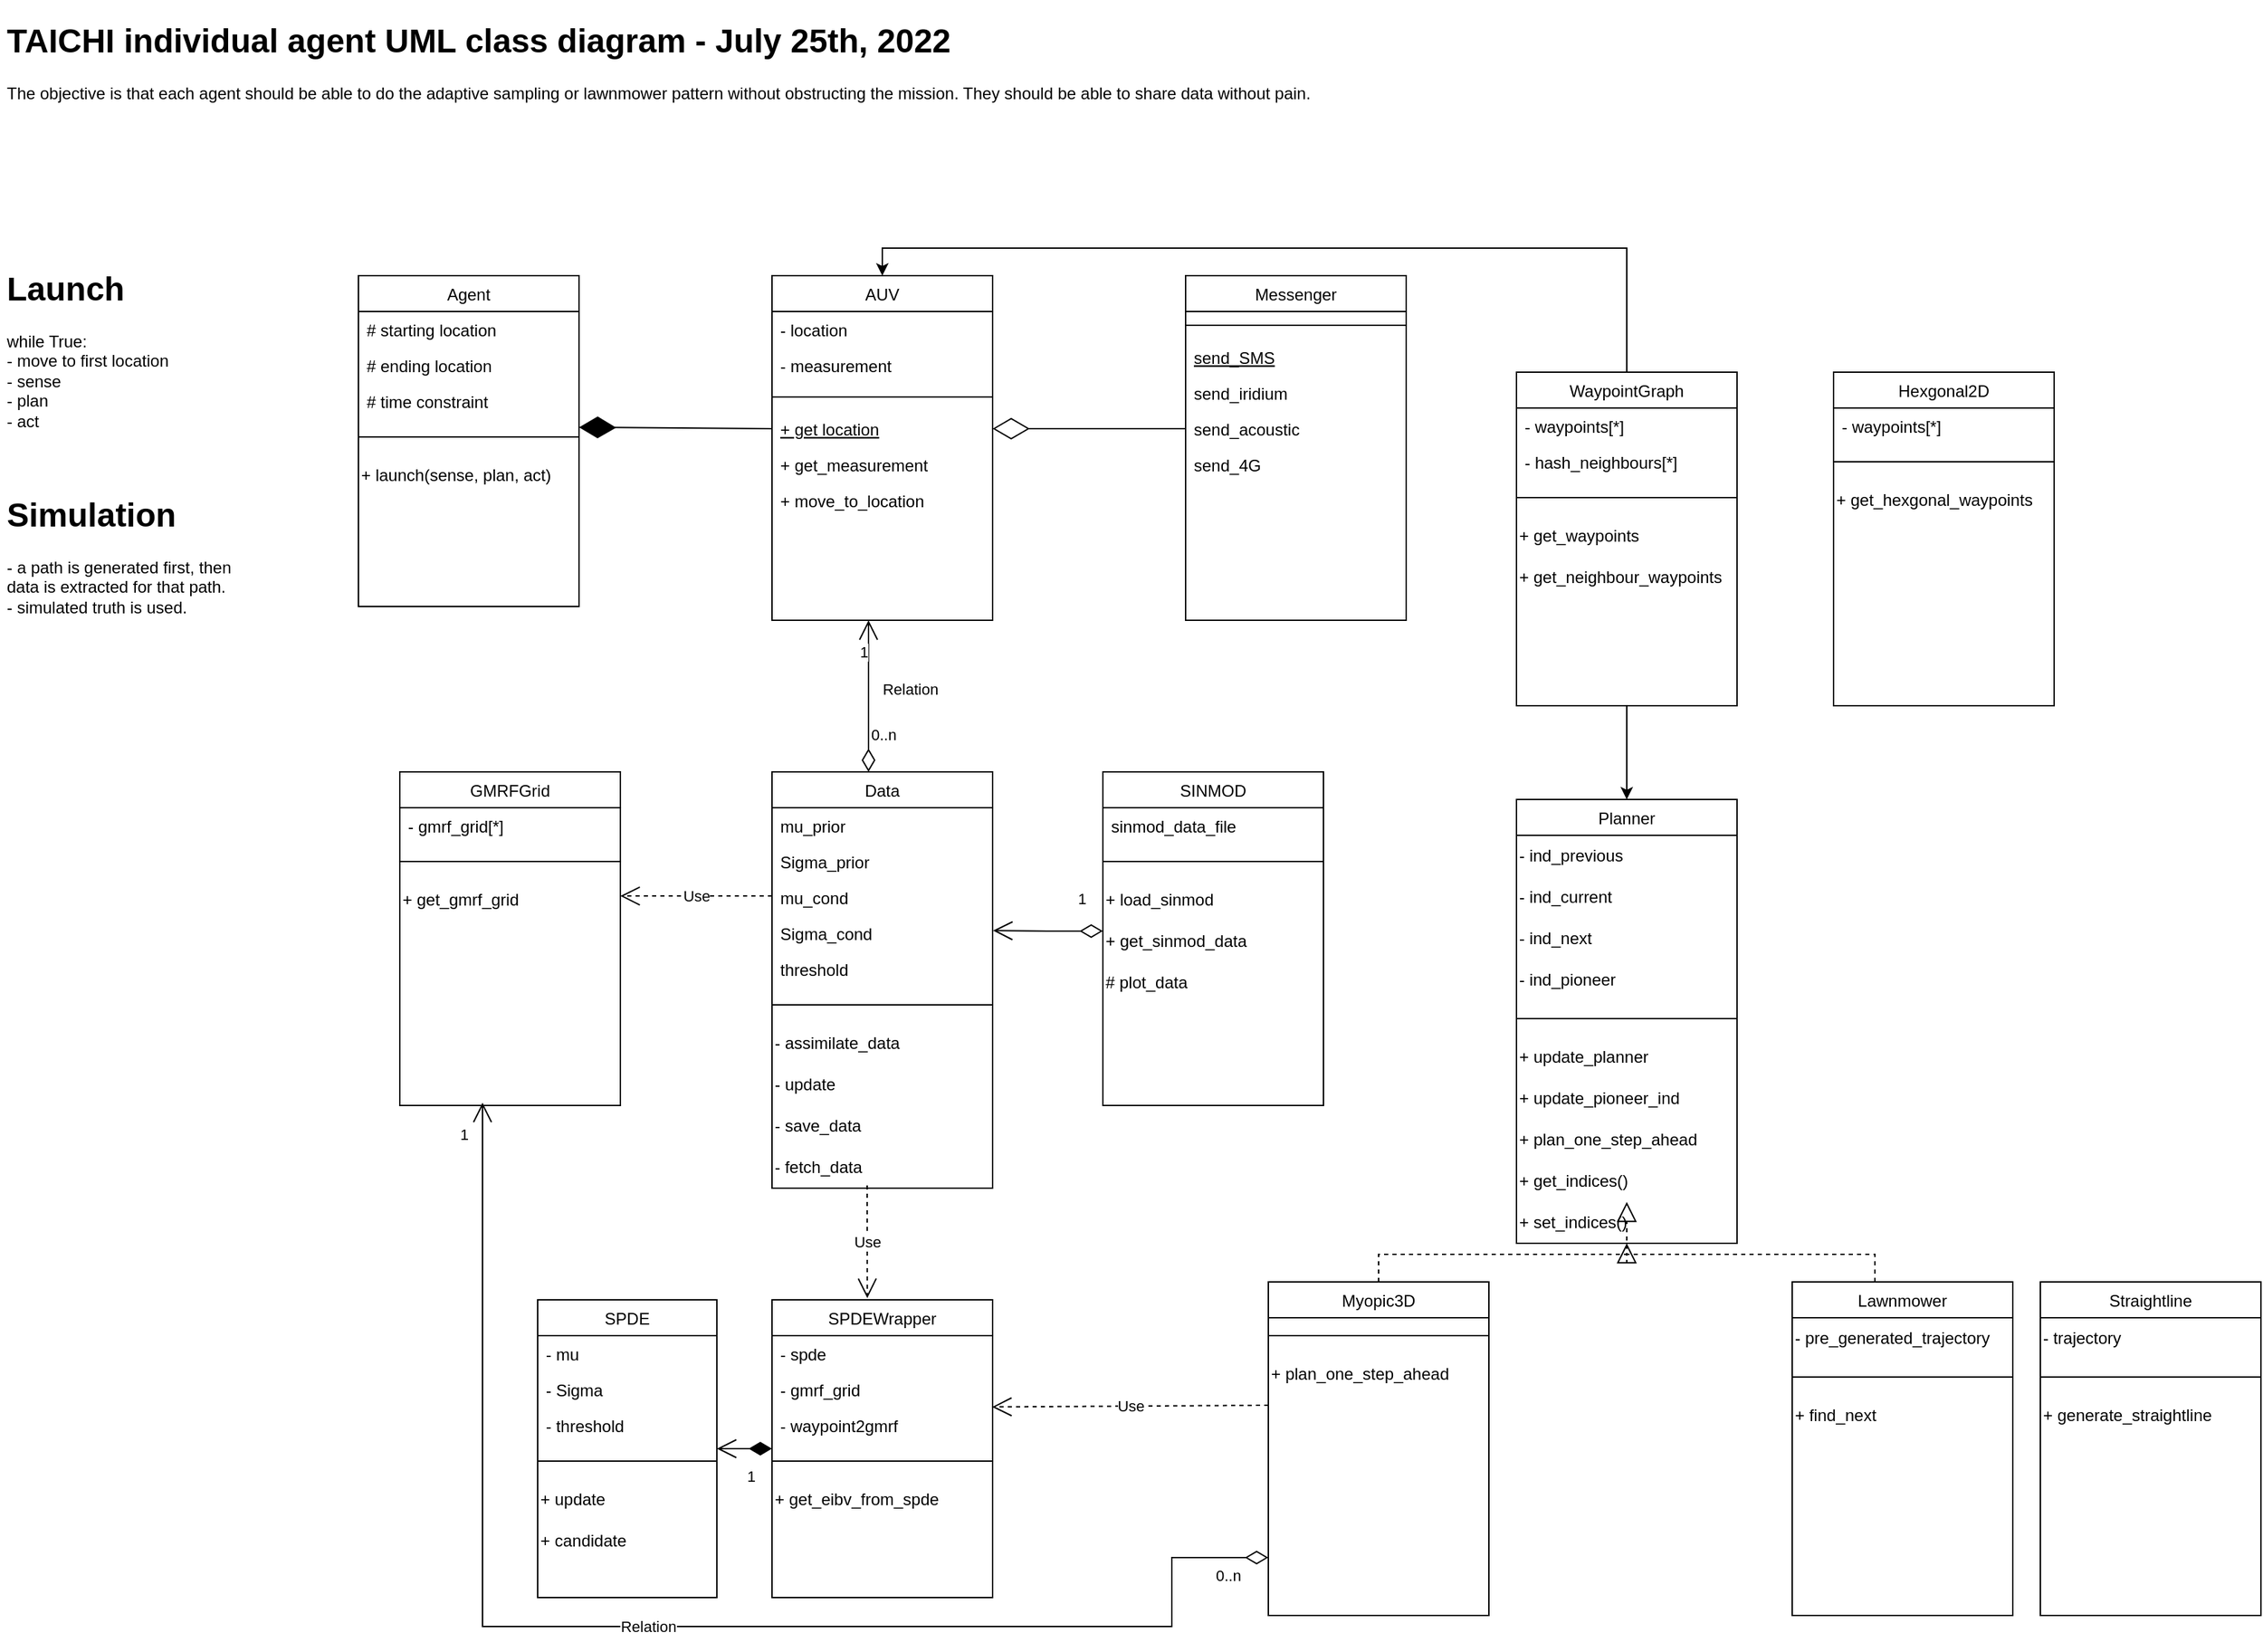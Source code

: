 <mxfile version="19.0.3" type="device"><diagram id="C5RBs43oDa-KdzZeNtuy" name="Page-1"><mxGraphModel dx="1666" dy="852" grid="1" gridSize="10" guides="1" tooltips="1" connect="1" arrows="1" fold="1" page="1" pageScale="1" pageWidth="4681" pageHeight="3300" math="0" shadow="0"><root><mxCell id="WIyWlLk6GJQsqaUBKTNV-0"/><mxCell id="WIyWlLk6GJQsqaUBKTNV-1" parent="WIyWlLk6GJQsqaUBKTNV-0"/><mxCell id="u6cWLPm3TQ6t4aNCsoLh-6" value="Agent" style="swimlane;fontStyle=0;align=center;verticalAlign=top;childLayout=stackLayout;horizontal=1;startSize=26;horizontalStack=0;resizeParent=1;resizeLast=0;collapsible=1;marginBottom=0;rounded=0;shadow=0;strokeWidth=1;" parent="WIyWlLk6GJQsqaUBKTNV-1" vertex="1"><mxGeometry x="350" y="490" width="160" height="240" as="geometry"><mxRectangle x="130" y="380" width="160" height="26" as="alternateBounds"/></mxGeometry></mxCell><mxCell id="u6cWLPm3TQ6t4aNCsoLh-7" value="# starting location" style="text;align=left;verticalAlign=top;spacingLeft=4;spacingRight=4;overflow=hidden;rotatable=0;points=[[0,0.5],[1,0.5]];portConstraint=eastwest;" parent="u6cWLPm3TQ6t4aNCsoLh-6" vertex="1"><mxGeometry y="26" width="160" height="26" as="geometry"/></mxCell><mxCell id="u6cWLPm3TQ6t4aNCsoLh-8" value="# ending location" style="text;align=left;verticalAlign=top;spacingLeft=4;spacingRight=4;overflow=hidden;rotatable=0;points=[[0,0.5],[1,0.5]];portConstraint=eastwest;rounded=0;shadow=0;html=0;" parent="u6cWLPm3TQ6t4aNCsoLh-6" vertex="1"><mxGeometry y="52" width="160" height="26" as="geometry"/></mxCell><mxCell id="u6cWLPm3TQ6t4aNCsoLh-19" value="# time constraint" style="text;align=left;verticalAlign=top;spacingLeft=4;spacingRight=4;overflow=hidden;rotatable=0;points=[[0,0.5],[1,0.5]];portConstraint=eastwest;rounded=0;shadow=0;html=0;" parent="u6cWLPm3TQ6t4aNCsoLh-6" vertex="1"><mxGeometry y="78" width="160" height="26" as="geometry"/></mxCell><mxCell id="u6cWLPm3TQ6t4aNCsoLh-9" value="" style="line;html=1;strokeWidth=1;align=left;verticalAlign=middle;spacingTop=-1;spacingLeft=3;spacingRight=3;rotatable=0;labelPosition=right;points=[];portConstraint=eastwest;" parent="u6cWLPm3TQ6t4aNCsoLh-6" vertex="1"><mxGeometry y="104" width="160" height="26" as="geometry"/></mxCell><mxCell id="u6cWLPm3TQ6t4aNCsoLh-21" value="+ launch(sense, plan, act)" style="text;html=1;strokeColor=none;fillColor=none;align=left;verticalAlign=middle;whiteSpace=wrap;rounded=0;" parent="u6cWLPm3TQ6t4aNCsoLh-6" vertex="1"><mxGeometry y="130" width="160" height="30" as="geometry"/></mxCell><mxCell id="u6cWLPm3TQ6t4aNCsoLh-12" value="AUV" style="swimlane;fontStyle=0;align=center;verticalAlign=top;childLayout=stackLayout;horizontal=1;startSize=26;horizontalStack=0;resizeParent=1;resizeLast=0;collapsible=1;marginBottom=0;rounded=0;shadow=0;strokeWidth=1;" parent="WIyWlLk6GJQsqaUBKTNV-1" vertex="1"><mxGeometry x="650" y="490" width="160" height="250" as="geometry"><mxRectangle x="130" y="380" width="160" height="26" as="alternateBounds"/></mxGeometry></mxCell><mxCell id="u6cWLPm3TQ6t4aNCsoLh-13" value="- location" style="text;align=left;verticalAlign=top;spacingLeft=4;spacingRight=4;overflow=hidden;rotatable=0;points=[[0,0.5],[1,0.5]];portConstraint=eastwest;" parent="u6cWLPm3TQ6t4aNCsoLh-12" vertex="1"><mxGeometry y="26" width="160" height="26" as="geometry"/></mxCell><mxCell id="u6cWLPm3TQ6t4aNCsoLh-23" value="- measurement" style="text;align=left;verticalAlign=top;spacingLeft=4;spacingRight=4;overflow=hidden;rotatable=0;points=[[0,0.5],[1,0.5]];portConstraint=eastwest;" parent="u6cWLPm3TQ6t4aNCsoLh-12" vertex="1"><mxGeometry y="52" width="160" height="26" as="geometry"/></mxCell><mxCell id="u6cWLPm3TQ6t4aNCsoLh-15" value="" style="line;html=1;strokeWidth=1;align=left;verticalAlign=middle;spacingTop=-1;spacingLeft=3;spacingRight=3;rotatable=0;labelPosition=right;points=[];portConstraint=eastwest;" parent="u6cWLPm3TQ6t4aNCsoLh-12" vertex="1"><mxGeometry y="78" width="160" height="20" as="geometry"/></mxCell><mxCell id="u6cWLPm3TQ6t4aNCsoLh-16" value="+ get location" style="text;align=left;verticalAlign=top;spacingLeft=4;spacingRight=4;overflow=hidden;rotatable=0;points=[[0,0.5],[1,0.5]];portConstraint=eastwest;fontStyle=4" parent="u6cWLPm3TQ6t4aNCsoLh-12" vertex="1"><mxGeometry y="98" width="160" height="26" as="geometry"/></mxCell><mxCell id="u6cWLPm3TQ6t4aNCsoLh-17" value="+ get_measurement" style="text;align=left;verticalAlign=top;spacingLeft=4;spacingRight=4;overflow=hidden;rotatable=0;points=[[0,0.5],[1,0.5]];portConstraint=eastwest;" parent="u6cWLPm3TQ6t4aNCsoLh-12" vertex="1"><mxGeometry y="124" width="160" height="26" as="geometry"/></mxCell><mxCell id="u6cWLPm3TQ6t4aNCsoLh-25" value="+ move_to_location" style="text;align=left;verticalAlign=top;spacingLeft=4;spacingRight=4;overflow=hidden;rotatable=0;points=[[0,0.5],[1,0.5]];portConstraint=eastwest;" parent="u6cWLPm3TQ6t4aNCsoLh-12" vertex="1"><mxGeometry y="150" width="160" height="26" as="geometry"/></mxCell><mxCell id="u6cWLPm3TQ6t4aNCsoLh-27" value="" style="endArrow=diamondThin;endFill=1;endSize=24;html=1;rounded=0;exitX=0;exitY=0.5;exitDx=0;exitDy=0;" parent="WIyWlLk6GJQsqaUBKTNV-1" source="u6cWLPm3TQ6t4aNCsoLh-16" edge="1"><mxGeometry width="160" relative="1" as="geometry"><mxPoint x="600" y="520" as="sourcePoint"/><mxPoint x="510" y="600" as="targetPoint"/></mxGeometry></mxCell><mxCell id="u6cWLPm3TQ6t4aNCsoLh-28" value="Messenger" style="swimlane;fontStyle=0;align=center;verticalAlign=top;childLayout=stackLayout;horizontal=1;startSize=26;horizontalStack=0;resizeParent=1;resizeLast=0;collapsible=1;marginBottom=0;rounded=0;shadow=0;strokeWidth=1;" parent="WIyWlLk6GJQsqaUBKTNV-1" vertex="1"><mxGeometry x="950" y="490" width="160" height="250" as="geometry"><mxRectangle x="130" y="380" width="160" height="26" as="alternateBounds"/></mxGeometry></mxCell><mxCell id="u6cWLPm3TQ6t4aNCsoLh-31" value="" style="line;html=1;strokeWidth=1;align=left;verticalAlign=middle;spacingTop=-1;spacingLeft=3;spacingRight=3;rotatable=0;labelPosition=right;points=[];portConstraint=eastwest;" parent="u6cWLPm3TQ6t4aNCsoLh-28" vertex="1"><mxGeometry y="26" width="160" height="20" as="geometry"/></mxCell><mxCell id="u6cWLPm3TQ6t4aNCsoLh-32" value="send_SMS" style="text;align=left;verticalAlign=top;spacingLeft=4;spacingRight=4;overflow=hidden;rotatable=0;points=[[0,0.5],[1,0.5]];portConstraint=eastwest;fontStyle=4" parent="u6cWLPm3TQ6t4aNCsoLh-28" vertex="1"><mxGeometry y="46" width="160" height="26" as="geometry"/></mxCell><mxCell id="u6cWLPm3TQ6t4aNCsoLh-33" value="send_iridium" style="text;align=left;verticalAlign=top;spacingLeft=4;spacingRight=4;overflow=hidden;rotatable=0;points=[[0,0.5],[1,0.5]];portConstraint=eastwest;" parent="u6cWLPm3TQ6t4aNCsoLh-28" vertex="1"><mxGeometry y="72" width="160" height="26" as="geometry"/></mxCell><mxCell id="u6cWLPm3TQ6t4aNCsoLh-34" value="send_acoustic" style="text;align=left;verticalAlign=top;spacingLeft=4;spacingRight=4;overflow=hidden;rotatable=0;points=[[0,0.5],[1,0.5]];portConstraint=eastwest;" parent="u6cWLPm3TQ6t4aNCsoLh-28" vertex="1"><mxGeometry y="98" width="160" height="26" as="geometry"/></mxCell><mxCell id="u6cWLPm3TQ6t4aNCsoLh-35" value="send_4G" style="text;align=left;verticalAlign=top;spacingLeft=4;spacingRight=4;overflow=hidden;rotatable=0;points=[[0,0.5],[1,0.5]];portConstraint=eastwest;" parent="u6cWLPm3TQ6t4aNCsoLh-28" vertex="1"><mxGeometry y="124" width="160" height="26" as="geometry"/></mxCell><mxCell id="u6cWLPm3TQ6t4aNCsoLh-36" value="" style="endArrow=diamondThin;endFill=0;endSize=24;html=1;rounded=0;exitX=0;exitY=0.5;exitDx=0;exitDy=0;entryX=1;entryY=0.5;entryDx=0;entryDy=0;" parent="WIyWlLk6GJQsqaUBKTNV-1" source="u6cWLPm3TQ6t4aNCsoLh-34" target="u6cWLPm3TQ6t4aNCsoLh-16" edge="1"><mxGeometry width="160" relative="1" as="geometry"><mxPoint x="760" y="440" as="sourcePoint"/><mxPoint x="920" y="440" as="targetPoint"/></mxGeometry></mxCell><mxCell id="u6cWLPm3TQ6t4aNCsoLh-37" value="Data" style="swimlane;fontStyle=0;align=center;verticalAlign=top;childLayout=stackLayout;horizontal=1;startSize=26;horizontalStack=0;resizeParent=1;resizeLast=0;collapsible=1;marginBottom=0;rounded=0;shadow=0;strokeWidth=1;" parent="WIyWlLk6GJQsqaUBKTNV-1" vertex="1"><mxGeometry x="650" y="850" width="160" height="302" as="geometry"><mxRectangle x="130" y="380" width="160" height="26" as="alternateBounds"/></mxGeometry></mxCell><mxCell id="u6cWLPm3TQ6t4aNCsoLh-40" value="mu_prior" style="text;align=left;verticalAlign=top;spacingLeft=4;spacingRight=4;overflow=hidden;rotatable=0;points=[[0,0.5],[1,0.5]];portConstraint=eastwest;rounded=0;shadow=0;html=0;" parent="u6cWLPm3TQ6t4aNCsoLh-37" vertex="1"><mxGeometry y="26" width="160" height="26" as="geometry"/></mxCell><mxCell id="lE3qkzFHBeCoeJft3JCm-26" value="Sigma_prior" style="text;align=left;verticalAlign=top;spacingLeft=4;spacingRight=4;overflow=hidden;rotatable=0;points=[[0,0.5],[1,0.5]];portConstraint=eastwest;rounded=0;shadow=0;html=0;" parent="u6cWLPm3TQ6t4aNCsoLh-37" vertex="1"><mxGeometry y="52" width="160" height="26" as="geometry"/></mxCell><mxCell id="lE3qkzFHBeCoeJft3JCm-28" value="mu_cond" style="text;align=left;verticalAlign=top;spacingLeft=4;spacingRight=4;overflow=hidden;rotatable=0;points=[[0,0.5],[1,0.5]];portConstraint=eastwest;rounded=0;shadow=0;html=0;" parent="u6cWLPm3TQ6t4aNCsoLh-37" vertex="1"><mxGeometry y="78" width="160" height="26" as="geometry"/></mxCell><mxCell id="lE3qkzFHBeCoeJft3JCm-29" value="Sigma_cond" style="text;align=left;verticalAlign=top;spacingLeft=4;spacingRight=4;overflow=hidden;rotatable=0;points=[[0,0.5],[1,0.5]];portConstraint=eastwest;rounded=0;shadow=0;html=0;" parent="u6cWLPm3TQ6t4aNCsoLh-37" vertex="1"><mxGeometry y="104" width="160" height="26" as="geometry"/></mxCell><mxCell id="lE3qkzFHBeCoeJft3JCm-30" value="threshold" style="text;align=left;verticalAlign=top;spacingLeft=4;spacingRight=4;overflow=hidden;rotatable=0;points=[[0,0.5],[1,0.5]];portConstraint=eastwest;rounded=0;shadow=0;html=0;" parent="u6cWLPm3TQ6t4aNCsoLh-37" vertex="1"><mxGeometry y="130" width="160" height="26" as="geometry"/></mxCell><mxCell id="u6cWLPm3TQ6t4aNCsoLh-41" value="" style="line;html=1;strokeWidth=1;align=left;verticalAlign=middle;spacingTop=-1;spacingLeft=3;spacingRight=3;rotatable=0;labelPosition=right;points=[];portConstraint=eastwest;" parent="u6cWLPm3TQ6t4aNCsoLh-37" vertex="1"><mxGeometry y="156" width="160" height="26" as="geometry"/></mxCell><mxCell id="u6cWLPm3TQ6t4aNCsoLh-42" value="- assimilate_data" style="text;html=1;strokeColor=none;fillColor=none;align=left;verticalAlign=middle;whiteSpace=wrap;rounded=0;" parent="u6cWLPm3TQ6t4aNCsoLh-37" vertex="1"><mxGeometry y="182" width="160" height="30" as="geometry"/></mxCell><mxCell id="u6cWLPm3TQ6t4aNCsoLh-44" value="- update" style="text;html=1;strokeColor=none;fillColor=none;align=left;verticalAlign=middle;whiteSpace=wrap;rounded=0;" parent="u6cWLPm3TQ6t4aNCsoLh-37" vertex="1"><mxGeometry y="212" width="160" height="30" as="geometry"/></mxCell><mxCell id="VZr2xBQ3GOZntAXpBl4n-0" value="- save_data" style="text;html=1;strokeColor=none;fillColor=none;align=left;verticalAlign=middle;whiteSpace=wrap;rounded=0;" vertex="1" parent="u6cWLPm3TQ6t4aNCsoLh-37"><mxGeometry y="242" width="160" height="30" as="geometry"/></mxCell><mxCell id="VZr2xBQ3GOZntAXpBl4n-1" value="- fetch_data" style="text;html=1;strokeColor=none;fillColor=none;align=left;verticalAlign=middle;whiteSpace=wrap;rounded=0;" vertex="1" parent="u6cWLPm3TQ6t4aNCsoLh-37"><mxGeometry y="272" width="160" height="30" as="geometry"/></mxCell><mxCell id="u6cWLPm3TQ6t4aNCsoLh-53" value="Myopic3D" style="swimlane;fontStyle=0;align=center;verticalAlign=top;childLayout=stackLayout;horizontal=1;startSize=26;horizontalStack=0;resizeParent=1;resizeLast=0;collapsible=1;marginBottom=0;rounded=0;shadow=0;strokeWidth=1;" parent="WIyWlLk6GJQsqaUBKTNV-1" vertex="1"><mxGeometry x="1010" y="1220" width="160" height="242" as="geometry"><mxRectangle x="130" y="380" width="160" height="26" as="alternateBounds"/></mxGeometry></mxCell><mxCell id="u6cWLPm3TQ6t4aNCsoLh-57" value="" style="line;html=1;strokeWidth=1;align=left;verticalAlign=middle;spacingTop=-1;spacingLeft=3;spacingRight=3;rotatable=0;labelPosition=right;points=[];portConstraint=eastwest;" parent="u6cWLPm3TQ6t4aNCsoLh-53" vertex="1"><mxGeometry y="26" width="160" height="26" as="geometry"/></mxCell><mxCell id="u6cWLPm3TQ6t4aNCsoLh-59" value="+ plan_one_step_ahead" style="text;html=1;strokeColor=none;fillColor=none;align=left;verticalAlign=middle;whiteSpace=wrap;rounded=0;" parent="u6cWLPm3TQ6t4aNCsoLh-53" vertex="1"><mxGeometry y="52" width="160" height="30" as="geometry"/></mxCell><mxCell id="u6cWLPm3TQ6t4aNCsoLh-63" value="SINMOD" style="swimlane;fontStyle=0;align=center;verticalAlign=top;childLayout=stackLayout;horizontal=1;startSize=26;horizontalStack=0;resizeParent=1;resizeLast=0;collapsible=1;marginBottom=0;rounded=0;shadow=0;strokeWidth=1;" parent="WIyWlLk6GJQsqaUBKTNV-1" vertex="1"><mxGeometry x="890" y="850" width="160" height="242" as="geometry"><mxRectangle x="130" y="380" width="160" height="26" as="alternateBounds"/></mxGeometry></mxCell><mxCell id="u6cWLPm3TQ6t4aNCsoLh-64" value="sinmod_data_file" style="text;align=left;verticalAlign=top;spacingLeft=4;spacingRight=4;overflow=hidden;rotatable=0;points=[[0,0.5],[1,0.5]];portConstraint=eastwest;rounded=0;shadow=0;html=0;" parent="u6cWLPm3TQ6t4aNCsoLh-63" vertex="1"><mxGeometry y="26" width="160" height="26" as="geometry"/></mxCell><mxCell id="u6cWLPm3TQ6t4aNCsoLh-67" value="" style="line;html=1;strokeWidth=1;align=left;verticalAlign=middle;spacingTop=-1;spacingLeft=3;spacingRight=3;rotatable=0;labelPosition=right;points=[];portConstraint=eastwest;" parent="u6cWLPm3TQ6t4aNCsoLh-63" vertex="1"><mxGeometry y="52" width="160" height="26" as="geometry"/></mxCell><mxCell id="u6cWLPm3TQ6t4aNCsoLh-68" value="+ load_sinmod" style="text;html=1;strokeColor=none;fillColor=none;align=left;verticalAlign=middle;whiteSpace=wrap;rounded=0;" parent="u6cWLPm3TQ6t4aNCsoLh-63" vertex="1"><mxGeometry y="78" width="160" height="30" as="geometry"/></mxCell><mxCell id="u6cWLPm3TQ6t4aNCsoLh-69" value="+ get_sinmod_data" style="text;html=1;strokeColor=none;fillColor=none;align=left;verticalAlign=middle;whiteSpace=wrap;rounded=0;" parent="u6cWLPm3TQ6t4aNCsoLh-63" vertex="1"><mxGeometry y="108" width="160" height="30" as="geometry"/></mxCell><mxCell id="u6cWLPm3TQ6t4aNCsoLh-70" value="# plot_data" style="text;html=1;strokeColor=none;fillColor=none;align=left;verticalAlign=middle;whiteSpace=wrap;rounded=0;" parent="u6cWLPm3TQ6t4aNCsoLh-63" vertex="1"><mxGeometry y="138" width="160" height="30" as="geometry"/></mxCell><mxCell id="u6cWLPm3TQ6t4aNCsoLh-86" value="GMRFGrid" style="swimlane;fontStyle=0;align=center;verticalAlign=top;childLayout=stackLayout;horizontal=1;startSize=26;horizontalStack=0;resizeParent=1;resizeLast=0;collapsible=1;marginBottom=0;rounded=0;shadow=0;strokeWidth=1;" parent="WIyWlLk6GJQsqaUBKTNV-1" vertex="1"><mxGeometry x="380" y="850" width="160" height="242" as="geometry"><mxRectangle x="130" y="380" width="160" height="26" as="alternateBounds"/></mxGeometry></mxCell><mxCell id="u6cWLPm3TQ6t4aNCsoLh-87" value="- gmrf_grid[*]" style="text;align=left;verticalAlign=top;spacingLeft=4;spacingRight=4;overflow=hidden;rotatable=0;points=[[0,0.5],[1,0.5]];portConstraint=eastwest;rounded=0;shadow=0;html=0;" parent="u6cWLPm3TQ6t4aNCsoLh-86" vertex="1"><mxGeometry y="26" width="160" height="26" as="geometry"/></mxCell><mxCell id="u6cWLPm3TQ6t4aNCsoLh-90" value="" style="line;html=1;strokeWidth=1;align=left;verticalAlign=middle;spacingTop=-1;spacingLeft=3;spacingRight=3;rotatable=0;labelPosition=right;points=[];portConstraint=eastwest;" parent="u6cWLPm3TQ6t4aNCsoLh-86" vertex="1"><mxGeometry y="52" width="160" height="26" as="geometry"/></mxCell><mxCell id="u6cWLPm3TQ6t4aNCsoLh-91" value="+ get_gmrf_grid" style="text;html=1;strokeColor=none;fillColor=none;align=left;verticalAlign=middle;whiteSpace=wrap;rounded=0;" parent="u6cWLPm3TQ6t4aNCsoLh-86" vertex="1"><mxGeometry y="78" width="160" height="30" as="geometry"/></mxCell><mxCell id="u6cWLPm3TQ6t4aNCsoLh-93" value="Planner" style="swimlane;fontStyle=0;align=center;verticalAlign=top;childLayout=stackLayout;horizontal=1;startSize=26;horizontalStack=0;resizeParent=1;resizeLast=0;collapsible=1;marginBottom=0;rounded=0;shadow=0;strokeWidth=1;" parent="WIyWlLk6GJQsqaUBKTNV-1" vertex="1"><mxGeometry x="1190" y="870" width="160" height="322" as="geometry"><mxRectangle x="130" y="380" width="160" height="26" as="alternateBounds"/></mxGeometry></mxCell><mxCell id="u6cWLPm3TQ6t4aNCsoLh-98" value="- ind_previous" style="text;html=1;strokeColor=none;fillColor=none;align=left;verticalAlign=middle;whiteSpace=wrap;rounded=0;" parent="u6cWLPm3TQ6t4aNCsoLh-93" vertex="1"><mxGeometry y="26" width="160" height="30" as="geometry"/></mxCell><mxCell id="u6cWLPm3TQ6t4aNCsoLh-99" value="- ind_current" style="text;html=1;strokeColor=none;fillColor=none;align=left;verticalAlign=middle;whiteSpace=wrap;rounded=0;" parent="u6cWLPm3TQ6t4aNCsoLh-93" vertex="1"><mxGeometry y="56" width="160" height="30" as="geometry"/></mxCell><mxCell id="u6cWLPm3TQ6t4aNCsoLh-100" value="- ind_next" style="text;html=1;strokeColor=none;fillColor=none;align=left;verticalAlign=middle;whiteSpace=wrap;rounded=0;" parent="u6cWLPm3TQ6t4aNCsoLh-93" vertex="1"><mxGeometry y="86" width="160" height="30" as="geometry"/></mxCell><mxCell id="u6cWLPm3TQ6t4aNCsoLh-101" value="- ind_pioneer" style="text;html=1;strokeColor=none;fillColor=none;align=left;verticalAlign=middle;whiteSpace=wrap;rounded=0;" parent="u6cWLPm3TQ6t4aNCsoLh-93" vertex="1"><mxGeometry y="116" width="160" height="30" as="geometry"/></mxCell><mxCell id="u6cWLPm3TQ6t4aNCsoLh-94" value="" style="line;html=1;strokeWidth=1;align=left;verticalAlign=middle;spacingTop=-1;spacingLeft=3;spacingRight=3;rotatable=0;labelPosition=right;points=[];portConstraint=eastwest;" parent="u6cWLPm3TQ6t4aNCsoLh-93" vertex="1"><mxGeometry y="146" width="160" height="26" as="geometry"/></mxCell><mxCell id="u6cWLPm3TQ6t4aNCsoLh-95" value="+ update_planner" style="text;html=1;strokeColor=none;fillColor=none;align=left;verticalAlign=middle;whiteSpace=wrap;rounded=0;" parent="u6cWLPm3TQ6t4aNCsoLh-93" vertex="1"><mxGeometry y="172" width="160" height="30" as="geometry"/></mxCell><mxCell id="VZr2xBQ3GOZntAXpBl4n-14" value="+ update_pioneer_ind" style="text;html=1;strokeColor=none;fillColor=none;align=left;verticalAlign=middle;whiteSpace=wrap;rounded=0;" vertex="1" parent="u6cWLPm3TQ6t4aNCsoLh-93"><mxGeometry y="202" width="160" height="30" as="geometry"/></mxCell><mxCell id="u6cWLPm3TQ6t4aNCsoLh-96" value="+ plan_one_step_ahead" style="text;html=1;strokeColor=none;fillColor=none;align=left;verticalAlign=middle;whiteSpace=wrap;rounded=0;" parent="u6cWLPm3TQ6t4aNCsoLh-93" vertex="1"><mxGeometry y="232" width="160" height="30" as="geometry"/></mxCell><mxCell id="lE3qkzFHBeCoeJft3JCm-24" value="+ get_indices()" style="text;html=1;strokeColor=none;fillColor=none;align=left;verticalAlign=middle;whiteSpace=wrap;rounded=0;" parent="u6cWLPm3TQ6t4aNCsoLh-93" vertex="1"><mxGeometry y="262" width="160" height="30" as="geometry"/></mxCell><mxCell id="lE3qkzFHBeCoeJft3JCm-25" value="+ set_indices()" style="text;html=1;strokeColor=none;fillColor=none;align=left;verticalAlign=middle;whiteSpace=wrap;rounded=0;" parent="u6cWLPm3TQ6t4aNCsoLh-93" vertex="1"><mxGeometry y="292" width="160" height="30" as="geometry"/></mxCell><mxCell id="lE3qkzFHBeCoeJft3JCm-18" value="Lawnmower" style="swimlane;fontStyle=0;align=center;verticalAlign=top;childLayout=stackLayout;horizontal=1;startSize=26;horizontalStack=0;resizeParent=1;resizeLast=0;collapsible=1;marginBottom=0;rounded=0;shadow=0;strokeWidth=1;" parent="WIyWlLk6GJQsqaUBKTNV-1" vertex="1"><mxGeometry x="1390" y="1220" width="160" height="242" as="geometry"><mxRectangle x="130" y="380" width="160" height="26" as="alternateBounds"/></mxGeometry></mxCell><mxCell id="lE3qkzFHBeCoeJft3JCm-23" value="- pre_generated_trajectory" style="text;html=1;strokeColor=none;fillColor=none;align=left;verticalAlign=middle;whiteSpace=wrap;rounded=0;" parent="lE3qkzFHBeCoeJft3JCm-18" vertex="1"><mxGeometry y="26" width="160" height="30" as="geometry"/></mxCell><mxCell id="lE3qkzFHBeCoeJft3JCm-19" value="" style="line;html=1;strokeWidth=1;align=left;verticalAlign=middle;spacingTop=-1;spacingLeft=3;spacingRight=3;rotatable=0;labelPosition=right;points=[];portConstraint=eastwest;" parent="lE3qkzFHBeCoeJft3JCm-18" vertex="1"><mxGeometry y="56" width="160" height="26" as="geometry"/></mxCell><mxCell id="lE3qkzFHBeCoeJft3JCm-21" value="+ find_next" style="text;html=1;strokeColor=none;fillColor=none;align=left;verticalAlign=middle;whiteSpace=wrap;rounded=0;" parent="lE3qkzFHBeCoeJft3JCm-18" vertex="1"><mxGeometry y="82" width="160" height="30" as="geometry"/></mxCell><mxCell id="lE3qkzFHBeCoeJft3JCm-31" value="" style="endArrow=block;dashed=1;endFill=0;endSize=12;html=1;rounded=0;entryX=0.5;entryY=1;entryDx=0;entryDy=0;exitX=0.5;exitY=0;exitDx=0;exitDy=0;" parent="WIyWlLk6GJQsqaUBKTNV-1" source="u6cWLPm3TQ6t4aNCsoLh-53" target="lE3qkzFHBeCoeJft3JCm-25" edge="1"><mxGeometry width="160" relative="1" as="geometry"><mxPoint x="1160" y="1040" as="sourcePoint"/><mxPoint x="1320" y="1040" as="targetPoint"/><Array as="points"><mxPoint x="1090" y="1200"/><mxPoint x="1270" y="1200"/></Array></mxGeometry></mxCell><mxCell id="lE3qkzFHBeCoeJft3JCm-37" value="" style="endArrow=block;dashed=1;endFill=0;endSize=12;html=1;rounded=0;entryX=0.5;entryY=1;entryDx=0;entryDy=0;exitX=0.5;exitY=0;exitDx=0;exitDy=0;" parent="WIyWlLk6GJQsqaUBKTNV-1" edge="1"><mxGeometry width="160" relative="1" as="geometry"><mxPoint x="1450.0" y="1220" as="sourcePoint"/><mxPoint x="1270.0" y="1162" as="targetPoint"/><Array as="points"><mxPoint x="1450.0" y="1200"/><mxPoint x="1270.0" y="1200"/></Array></mxGeometry></mxCell><mxCell id="lE3qkzFHBeCoeJft3JCm-42" value="Use" style="endArrow=open;endSize=12;dashed=1;html=1;rounded=0;entryX=1;entryY=0.402;entryDx=0;entryDy=0;entryPerimeter=0;" parent="WIyWlLk6GJQsqaUBKTNV-1" target="u6cWLPm3TQ6t4aNCsoLh-91" edge="1"><mxGeometry width="160" relative="1" as="geometry"><mxPoint x="650" y="940" as="sourcePoint"/><mxPoint x="690" y="840" as="targetPoint"/></mxGeometry></mxCell><mxCell id="lE3qkzFHBeCoeJft3JCm-50" value="1" style="endArrow=open;html=1;endSize=12;startArrow=diamondThin;startSize=14;startFill=0;edgeStyle=orthogonalEdgeStyle;align=left;verticalAlign=bottom;rounded=0;exitX=0;exitY=0.25;exitDx=0;exitDy=0;entryX=1.002;entryY=0.427;entryDx=0;entryDy=0;entryPerimeter=0;" parent="WIyWlLk6GJQsqaUBKTNV-1" source="u6cWLPm3TQ6t4aNCsoLh-69" target="lE3qkzFHBeCoeJft3JCm-29" edge="1"><mxGeometry x="-0.5" y="-15" relative="1" as="geometry"><mxPoint x="830" y="810" as="sourcePoint"/><mxPoint x="990" y="810" as="targetPoint"/><mxPoint as="offset"/></mxGeometry></mxCell><mxCell id="lE3qkzFHBeCoeJft3JCm-51" value="Use" style="endArrow=open;endSize=12;dashed=1;html=1;rounded=0;exitX=0;exitY=0.25;exitDx=0;exitDy=0;entryX=0.998;entryY=0.989;entryDx=0;entryDy=0;entryPerimeter=0;" parent="WIyWlLk6GJQsqaUBKTNV-1" edge="1"><mxGeometry width="160" relative="1" as="geometry"><mxPoint x="1010" y="1309.5" as="sourcePoint"/><mxPoint x="809.68" y="1310.714" as="targetPoint"/></mxGeometry></mxCell><mxCell id="lE3qkzFHBeCoeJft3JCm-52" value="Use" style="endArrow=open;endSize=12;dashed=1;html=1;rounded=0;entryX=0.432;entryY=-0.006;entryDx=0;entryDy=0;entryPerimeter=0;" parent="WIyWlLk6GJQsqaUBKTNV-1" edge="1"><mxGeometry width="160" relative="1" as="geometry"><mxPoint x="719" y="1150" as="sourcePoint"/><mxPoint x="719.12" y="1231.704" as="targetPoint"/></mxGeometry></mxCell><mxCell id="lE3qkzFHBeCoeJft3JCm-53" value="Relation" style="endArrow=open;html=1;endSize=12;startArrow=diamondThin;startSize=14;startFill=0;edgeStyle=orthogonalEdgeStyle;rounded=0;" parent="WIyWlLk6GJQsqaUBKTNV-1" edge="1"><mxGeometry relative="1" as="geometry"><mxPoint x="1010" y="1420" as="sourcePoint"/><mxPoint x="440" y="1090" as="targetPoint"/><Array as="points"><mxPoint x="940" y="1420"/><mxPoint x="940" y="1470"/><mxPoint x="440" y="1470"/></Array></mxGeometry></mxCell><mxCell id="lE3qkzFHBeCoeJft3JCm-54" value="0..n" style="edgeLabel;resizable=0;html=1;align=left;verticalAlign=top;" parent="lE3qkzFHBeCoeJft3JCm-53" connectable="0" vertex="1"><mxGeometry x="-1" relative="1" as="geometry"><mxPoint x="-40" as="offset"/></mxGeometry></mxCell><mxCell id="lE3qkzFHBeCoeJft3JCm-55" value="1" style="edgeLabel;resizable=0;html=1;align=right;verticalAlign=top;" parent="lE3qkzFHBeCoeJft3JCm-53" connectable="0" vertex="1"><mxGeometry x="1" relative="1" as="geometry"><mxPoint x="-10" y="10" as="offset"/></mxGeometry></mxCell><mxCell id="lE3qkzFHBeCoeJft3JCm-56" value="Straightline" style="swimlane;fontStyle=0;align=center;verticalAlign=top;childLayout=stackLayout;horizontal=1;startSize=26;horizontalStack=0;resizeParent=1;resizeLast=0;collapsible=1;marginBottom=0;rounded=0;shadow=0;strokeWidth=1;" parent="WIyWlLk6GJQsqaUBKTNV-1" vertex="1"><mxGeometry x="1570" y="1220" width="160" height="242" as="geometry"><mxRectangle x="130" y="380" width="160" height="26" as="alternateBounds"/></mxGeometry></mxCell><mxCell id="lE3qkzFHBeCoeJft3JCm-57" value="- trajectory" style="text;html=1;strokeColor=none;fillColor=none;align=left;verticalAlign=middle;whiteSpace=wrap;rounded=0;" parent="lE3qkzFHBeCoeJft3JCm-56" vertex="1"><mxGeometry y="26" width="160" height="30" as="geometry"/></mxCell><mxCell id="lE3qkzFHBeCoeJft3JCm-58" value="" style="line;html=1;strokeWidth=1;align=left;verticalAlign=middle;spacingTop=-1;spacingLeft=3;spacingRight=3;rotatable=0;labelPosition=right;points=[];portConstraint=eastwest;" parent="lE3qkzFHBeCoeJft3JCm-56" vertex="1"><mxGeometry y="56" width="160" height="26" as="geometry"/></mxCell><mxCell id="lE3qkzFHBeCoeJft3JCm-59" value="+ generate_straightline" style="text;html=1;strokeColor=none;fillColor=none;align=left;verticalAlign=middle;whiteSpace=wrap;rounded=0;" parent="lE3qkzFHBeCoeJft3JCm-56" vertex="1"><mxGeometry y="82" width="160" height="30" as="geometry"/></mxCell><mxCell id="lE3qkzFHBeCoeJft3JCm-64" value="SPDEWrapper" style="swimlane;fontStyle=0;align=center;verticalAlign=top;childLayout=stackLayout;horizontal=1;startSize=26;horizontalStack=0;resizeParent=1;resizeLast=0;collapsible=1;marginBottom=0;rounded=0;shadow=0;strokeWidth=1;" parent="WIyWlLk6GJQsqaUBKTNV-1" vertex="1"><mxGeometry x="650" y="1233" width="160" height="216" as="geometry"><mxRectangle x="130" y="380" width="160" height="26" as="alternateBounds"/></mxGeometry></mxCell><mxCell id="lE3qkzFHBeCoeJft3JCm-65" value="- spde" style="text;align=left;verticalAlign=top;spacingLeft=4;spacingRight=4;overflow=hidden;rotatable=0;points=[[0,0.5],[1,0.5]];portConstraint=eastwest;rounded=0;shadow=0;html=0;" parent="lE3qkzFHBeCoeJft3JCm-64" vertex="1"><mxGeometry y="26" width="160" height="26" as="geometry"/></mxCell><mxCell id="lE3qkzFHBeCoeJft3JCm-80" value="- gmrf_grid" style="text;align=left;verticalAlign=top;spacingLeft=4;spacingRight=4;overflow=hidden;rotatable=0;points=[[0,0.5],[1,0.5]];portConstraint=eastwest;rounded=0;shadow=0;html=0;" parent="lE3qkzFHBeCoeJft3JCm-64" vertex="1"><mxGeometry y="52" width="160" height="26" as="geometry"/></mxCell><mxCell id="lE3qkzFHBeCoeJft3JCm-81" value="- waypoint2gmrf" style="text;align=left;verticalAlign=top;spacingLeft=4;spacingRight=4;overflow=hidden;rotatable=0;points=[[0,0.5],[1,0.5]];portConstraint=eastwest;rounded=0;shadow=0;html=0;" parent="lE3qkzFHBeCoeJft3JCm-64" vertex="1"><mxGeometry y="78" width="160" height="26" as="geometry"/></mxCell><mxCell id="lE3qkzFHBeCoeJft3JCm-68" value="" style="line;html=1;strokeWidth=1;align=left;verticalAlign=middle;spacingTop=-1;spacingLeft=3;spacingRight=3;rotatable=0;labelPosition=right;points=[];portConstraint=eastwest;" parent="lE3qkzFHBeCoeJft3JCm-64" vertex="1"><mxGeometry y="104" width="160" height="26" as="geometry"/></mxCell><mxCell id="lE3qkzFHBeCoeJft3JCm-69" value="+ get_eibv_from_spde" style="text;html=1;strokeColor=none;fillColor=none;align=left;verticalAlign=middle;whiteSpace=wrap;rounded=0;" parent="lE3qkzFHBeCoeJft3JCm-64" vertex="1"><mxGeometry y="130" width="160" height="30" as="geometry"/></mxCell><mxCell id="lE3qkzFHBeCoeJft3JCm-71" value="SPDE" style="swimlane;fontStyle=0;align=center;verticalAlign=top;childLayout=stackLayout;horizontal=1;startSize=26;horizontalStack=0;resizeParent=1;resizeLast=0;collapsible=1;marginBottom=0;rounded=0;shadow=0;strokeWidth=1;" parent="WIyWlLk6GJQsqaUBKTNV-1" vertex="1"><mxGeometry x="480" y="1233" width="130" height="216" as="geometry"><mxRectangle x="130" y="380" width="160" height="26" as="alternateBounds"/></mxGeometry></mxCell><mxCell id="lE3qkzFHBeCoeJft3JCm-72" value="- mu" style="text;align=left;verticalAlign=top;spacingLeft=4;spacingRight=4;overflow=hidden;rotatable=0;points=[[0,0.5],[1,0.5]];portConstraint=eastwest;rounded=0;shadow=0;html=0;" parent="lE3qkzFHBeCoeJft3JCm-71" vertex="1"><mxGeometry y="26" width="130" height="26" as="geometry"/></mxCell><mxCell id="lE3qkzFHBeCoeJft3JCm-73" value="- Sigma" style="text;align=left;verticalAlign=top;spacingLeft=4;spacingRight=4;overflow=hidden;rotatable=0;points=[[0,0.5],[1,0.5]];portConstraint=eastwest;rounded=0;shadow=0;html=0;" parent="lE3qkzFHBeCoeJft3JCm-71" vertex="1"><mxGeometry y="52" width="130" height="26" as="geometry"/></mxCell><mxCell id="lE3qkzFHBeCoeJft3JCm-74" value="- threshold" style="text;align=left;verticalAlign=top;spacingLeft=4;spacingRight=4;overflow=hidden;rotatable=0;points=[[0,0.5],[1,0.5]];portConstraint=eastwest;rounded=0;shadow=0;html=0;" parent="lE3qkzFHBeCoeJft3JCm-71" vertex="1"><mxGeometry y="78" width="130" height="26" as="geometry"/></mxCell><mxCell id="lE3qkzFHBeCoeJft3JCm-75" value="" style="line;html=1;strokeWidth=1;align=left;verticalAlign=middle;spacingTop=-1;spacingLeft=3;spacingRight=3;rotatable=0;labelPosition=right;points=[];portConstraint=eastwest;" parent="lE3qkzFHBeCoeJft3JCm-71" vertex="1"><mxGeometry y="104" width="130" height="26" as="geometry"/></mxCell><mxCell id="lE3qkzFHBeCoeJft3JCm-76" value="+ update" style="text;html=1;strokeColor=none;fillColor=none;align=left;verticalAlign=middle;whiteSpace=wrap;rounded=0;" parent="lE3qkzFHBeCoeJft3JCm-71" vertex="1"><mxGeometry y="130" width="130" height="30" as="geometry"/></mxCell><mxCell id="lE3qkzFHBeCoeJft3JCm-77" value="+ candidate" style="text;html=1;strokeColor=none;fillColor=none;align=left;verticalAlign=middle;whiteSpace=wrap;rounded=0;" parent="lE3qkzFHBeCoeJft3JCm-71" vertex="1"><mxGeometry y="160" width="130" height="30" as="geometry"/></mxCell><mxCell id="lE3qkzFHBeCoeJft3JCm-78" value="1" style="endArrow=open;html=1;endSize=12;startArrow=diamondThin;startSize=14;startFill=1;edgeStyle=orthogonalEdgeStyle;align=left;verticalAlign=bottom;rounded=0;exitX=0;exitY=0.5;exitDx=0;exitDy=0;entryX=1;entryY=0.5;entryDx=0;entryDy=0;" parent="WIyWlLk6GJQsqaUBKTNV-1" source="lE3qkzFHBeCoeJft3JCm-64" target="lE3qkzFHBeCoeJft3JCm-71" edge="1"><mxGeometry y="29" relative="1" as="geometry"><mxPoint x="630" y="1399" as="sourcePoint"/><mxPoint x="790" y="1400" as="targetPoint"/><mxPoint as="offset"/></mxGeometry></mxCell><mxCell id="lE3qkzFHBeCoeJft3JCm-86" value="&lt;h1&gt;Launch&lt;/h1&gt;&lt;div&gt;while True:&amp;nbsp;&lt;/div&gt;&lt;div&gt;- move to first location&lt;/div&gt;&lt;div&gt;- sense&lt;/div&gt;&lt;div&gt;- plan&lt;/div&gt;&lt;div&gt;- act&lt;/div&gt;" style="text;html=1;strokeColor=none;fillColor=none;spacing=5;spacingTop=-20;whiteSpace=wrap;overflow=hidden;rounded=0;" parent="WIyWlLk6GJQsqaUBKTNV-1" vertex="1"><mxGeometry x="90" y="480" width="190" height="120" as="geometry"/></mxCell><mxCell id="lE3qkzFHBeCoeJft3JCm-88" value="&lt;h1&gt;Simulation&lt;/h1&gt;&lt;div&gt;- a path is generated first, then data is extracted for that path.&lt;/div&gt;&lt;div&gt;- simulated truth is used.&amp;nbsp;&lt;/div&gt;" style="text;html=1;strokeColor=none;fillColor=none;spacing=5;spacingTop=-20;whiteSpace=wrap;overflow=hidden;rounded=0;" parent="WIyWlLk6GJQsqaUBKTNV-1" vertex="1"><mxGeometry x="90" y="644" width="190" height="120" as="geometry"/></mxCell><mxCell id="7iUg0sL3hbKOepyehVSJ-0" value="&lt;h1&gt;TAICHI individual agent UML class diagram - July 25th, 2022&lt;/h1&gt;&lt;div&gt;The objective is that each agent should be able to do the adaptive sampling or lawnmower pattern without obstructing the mission. They should be able to share data without pain.&amp;nbsp;&lt;/div&gt;" style="text;html=1;strokeColor=none;fillColor=none;spacing=5;spacingTop=-20;whiteSpace=wrap;overflow=hidden;rounded=0;" parent="WIyWlLk6GJQsqaUBKTNV-1" vertex="1"><mxGeometry x="90" y="300" width="1360" height="120" as="geometry"/></mxCell><mxCell id="VZr2xBQ3GOZntAXpBl4n-2" value="Relation" style="endArrow=open;html=1;endSize=12;startArrow=diamondThin;startSize=14;startFill=0;edgeStyle=orthogonalEdgeStyle;rounded=0;" edge="1" parent="WIyWlLk6GJQsqaUBKTNV-1"><mxGeometry x="0.091" y="-30" relative="1" as="geometry"><mxPoint x="720" y="850" as="sourcePoint"/><mxPoint x="720" y="740" as="targetPoint"/><mxPoint as="offset"/><Array as="points"><mxPoint x="720" y="760"/></Array></mxGeometry></mxCell><mxCell id="VZr2xBQ3GOZntAXpBl4n-3" value="0..n" style="edgeLabel;resizable=0;html=1;align=left;verticalAlign=top;" connectable="0" vertex="1" parent="VZr2xBQ3GOZntAXpBl4n-2"><mxGeometry x="-1" relative="1" as="geometry"><mxPoint y="-40" as="offset"/></mxGeometry></mxCell><mxCell id="VZr2xBQ3GOZntAXpBl4n-4" value="1" style="edgeLabel;resizable=0;html=1;align=right;verticalAlign=top;" connectable="0" vertex="1" parent="VZr2xBQ3GOZntAXpBl4n-2"><mxGeometry x="1" relative="1" as="geometry"><mxPoint y="10" as="offset"/></mxGeometry></mxCell><mxCell id="VZr2xBQ3GOZntAXpBl4n-12" style="edgeStyle=orthogonalEdgeStyle;rounded=0;orthogonalLoop=1;jettySize=auto;html=1;" edge="1" parent="WIyWlLk6GJQsqaUBKTNV-1" source="VZr2xBQ3GOZntAXpBl4n-6" target="u6cWLPm3TQ6t4aNCsoLh-93"><mxGeometry relative="1" as="geometry"/></mxCell><mxCell id="VZr2xBQ3GOZntAXpBl4n-13" style="edgeStyle=orthogonalEdgeStyle;rounded=0;orthogonalLoop=1;jettySize=auto;html=1;entryX=0.5;entryY=0;entryDx=0;entryDy=0;" edge="1" parent="WIyWlLk6GJQsqaUBKTNV-1" source="VZr2xBQ3GOZntAXpBl4n-6" target="u6cWLPm3TQ6t4aNCsoLh-12"><mxGeometry relative="1" as="geometry"><Array as="points"><mxPoint x="1270" y="470"/><mxPoint x="730" y="470"/></Array></mxGeometry></mxCell><mxCell id="VZr2xBQ3GOZntAXpBl4n-6" value="WaypointGraph" style="swimlane;fontStyle=0;align=center;verticalAlign=top;childLayout=stackLayout;horizontal=1;startSize=26;horizontalStack=0;resizeParent=1;resizeLast=0;collapsible=1;marginBottom=0;rounded=0;shadow=0;strokeWidth=1;" vertex="1" parent="WIyWlLk6GJQsqaUBKTNV-1"><mxGeometry x="1190" y="560" width="160" height="242" as="geometry"><mxRectangle x="130" y="380" width="160" height="26" as="alternateBounds"/></mxGeometry></mxCell><mxCell id="VZr2xBQ3GOZntAXpBl4n-7" value="- waypoints[*]" style="text;align=left;verticalAlign=top;spacingLeft=4;spacingRight=4;overflow=hidden;rotatable=0;points=[[0,0.5],[1,0.5]];portConstraint=eastwest;rounded=0;shadow=0;html=0;" vertex="1" parent="VZr2xBQ3GOZntAXpBl4n-6"><mxGeometry y="26" width="160" height="26" as="geometry"/></mxCell><mxCell id="VZr2xBQ3GOZntAXpBl4n-8" value="- hash_neighbours[*]" style="text;align=left;verticalAlign=top;spacingLeft=4;spacingRight=4;overflow=hidden;rotatable=0;points=[[0,0.5],[1,0.5]];portConstraint=eastwest;rounded=0;shadow=0;html=0;" vertex="1" parent="VZr2xBQ3GOZntAXpBl4n-6"><mxGeometry y="52" width="160" height="26" as="geometry"/></mxCell><mxCell id="VZr2xBQ3GOZntAXpBl4n-9" value="" style="line;html=1;strokeWidth=1;align=left;verticalAlign=middle;spacingTop=-1;spacingLeft=3;spacingRight=3;rotatable=0;labelPosition=right;points=[];portConstraint=eastwest;" vertex="1" parent="VZr2xBQ3GOZntAXpBl4n-6"><mxGeometry y="78" width="160" height="26" as="geometry"/></mxCell><mxCell id="VZr2xBQ3GOZntAXpBl4n-10" value="+ get_waypoints" style="text;html=1;strokeColor=none;fillColor=none;align=left;verticalAlign=middle;whiteSpace=wrap;rounded=0;" vertex="1" parent="VZr2xBQ3GOZntAXpBl4n-6"><mxGeometry y="104" width="160" height="30" as="geometry"/></mxCell><mxCell id="VZr2xBQ3GOZntAXpBl4n-11" value="+ get_neighbour_waypoints" style="text;html=1;strokeColor=none;fillColor=none;align=left;verticalAlign=middle;whiteSpace=wrap;rounded=0;" vertex="1" parent="VZr2xBQ3GOZntAXpBl4n-6"><mxGeometry y="134" width="160" height="30" as="geometry"/></mxCell><mxCell id="VZr2xBQ3GOZntAXpBl4n-15" value="Hexgonal2D" style="swimlane;fontStyle=0;align=center;verticalAlign=top;childLayout=stackLayout;horizontal=1;startSize=26;horizontalStack=0;resizeParent=1;resizeLast=0;collapsible=1;marginBottom=0;rounded=0;shadow=0;strokeWidth=1;" vertex="1" parent="WIyWlLk6GJQsqaUBKTNV-1"><mxGeometry x="1420" y="560" width="160" height="242" as="geometry"><mxRectangle x="130" y="380" width="160" height="26" as="alternateBounds"/></mxGeometry></mxCell><mxCell id="VZr2xBQ3GOZntAXpBl4n-16" value="- waypoints[*]" style="text;align=left;verticalAlign=top;spacingLeft=4;spacingRight=4;overflow=hidden;rotatable=0;points=[[0,0.5],[1,0.5]];portConstraint=eastwest;rounded=0;shadow=0;html=0;" vertex="1" parent="VZr2xBQ3GOZntAXpBl4n-15"><mxGeometry y="26" width="160" height="26" as="geometry"/></mxCell><mxCell id="VZr2xBQ3GOZntAXpBl4n-18" value="" style="line;html=1;strokeWidth=1;align=left;verticalAlign=middle;spacingTop=-1;spacingLeft=3;spacingRight=3;rotatable=0;labelPosition=right;points=[];portConstraint=eastwest;" vertex="1" parent="VZr2xBQ3GOZntAXpBl4n-15"><mxGeometry y="52" width="160" height="26" as="geometry"/></mxCell><mxCell id="VZr2xBQ3GOZntAXpBl4n-19" value="+ get_hexgonal_waypoints" style="text;html=1;strokeColor=none;fillColor=none;align=left;verticalAlign=middle;whiteSpace=wrap;rounded=0;" vertex="1" parent="VZr2xBQ3GOZntAXpBl4n-15"><mxGeometry y="78" width="160" height="30" as="geometry"/></mxCell></root></mxGraphModel></diagram></mxfile>